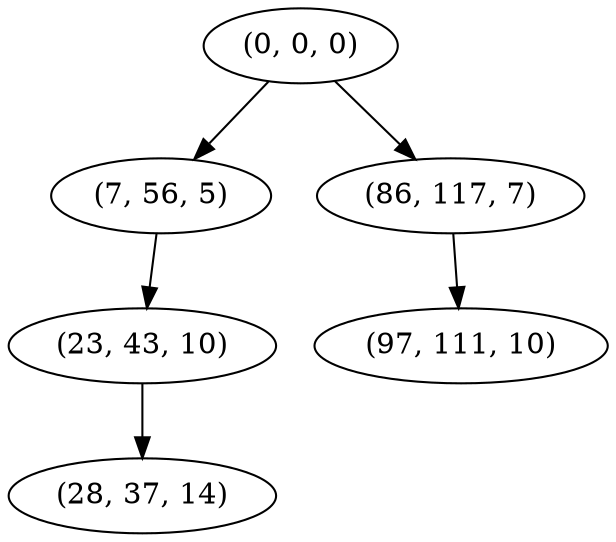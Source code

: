 digraph tree {
    "(0, 0, 0)";
    "(7, 56, 5)";
    "(23, 43, 10)";
    "(28, 37, 14)";
    "(86, 117, 7)";
    "(97, 111, 10)";
    "(0, 0, 0)" -> "(7, 56, 5)";
    "(0, 0, 0)" -> "(86, 117, 7)";
    "(7, 56, 5)" -> "(23, 43, 10)";
    "(23, 43, 10)" -> "(28, 37, 14)";
    "(86, 117, 7)" -> "(97, 111, 10)";
}
